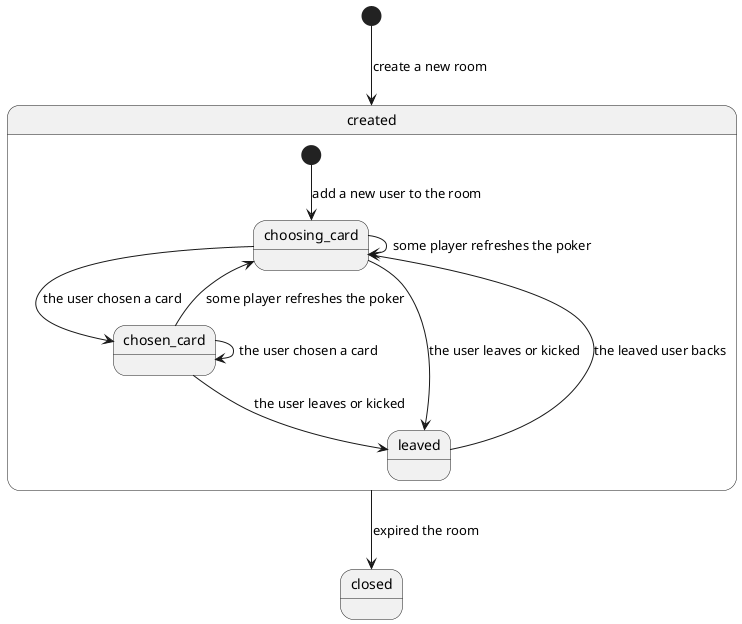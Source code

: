 @startuml

[*] --> created: create a new room
state created {
    [*] --> choosing_card: add a new user to the room
    choosing_card --> choosing_card: some player refreshes the poker
    choosing_card --> chosen_card: the user chosen a card
    chosen_card --> chosen_card: the user chosen a card
    chosen_card --> choosing_card: some player refreshes the poker
    choosing_card --> leaved: the user leaves or kicked
    chosen_card --> leaved: the user leaves or kicked
    leaved --> choosing_card: the leaved user backs
}

created --> closed: expired the room

@enduml
